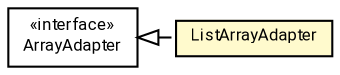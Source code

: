 #!/usr/local/bin/dot
#
# Class diagram 
# Generated by UMLGraph version R5_7_2-60-g0e99a6 (http://www.spinellis.gr/umlgraph/)
#

digraph G {
	graph [fontnames="svg"]
	edge [fontname="Roboto",fontsize=7,labelfontname="Roboto",labelfontsize=7,color="black"];
	node [fontname="Roboto",fontcolor="black",fontsize=8,shape=plaintext,margin=0,width=0,height=0];
	nodesep=0.15;
	ranksep=0.25;
	rankdir=LR;
	// de.lmu.ifi.dbs.elki.utilities.datastructures.arraylike.ArrayAdapter<T, A>
	c6418339 [label=<<table title="de.lmu.ifi.dbs.elki.utilities.datastructures.arraylike.ArrayAdapter" border="0" cellborder="1" cellspacing="0" cellpadding="2" href="ArrayAdapter.html" target="_parent">
		<tr><td><table border="0" cellspacing="0" cellpadding="1">
		<tr><td align="center" balign="center"> &#171;interface&#187; </td></tr>
		<tr><td align="center" balign="center"> <font face="Roboto">ArrayAdapter</font> </td></tr>
		</table></td></tr>
		</table>>, URL="ArrayAdapter.html"];
	// de.lmu.ifi.dbs.elki.utilities.datastructures.arraylike.ListArrayAdapter<T>
	c6418346 [label=<<table title="de.lmu.ifi.dbs.elki.utilities.datastructures.arraylike.ListArrayAdapter" border="0" cellborder="1" cellspacing="0" cellpadding="2" bgcolor="lemonChiffon" href="ListArrayAdapter.html" target="_parent">
		<tr><td><table border="0" cellspacing="0" cellpadding="1">
		<tr><td align="center" balign="center"> <font face="Roboto">ListArrayAdapter</font> </td></tr>
		</table></td></tr>
		</table>>, URL="ListArrayAdapter.html"];
	// de.lmu.ifi.dbs.elki.utilities.datastructures.arraylike.ListArrayAdapter<T> implements de.lmu.ifi.dbs.elki.utilities.datastructures.arraylike.ArrayAdapter<T, A>
	c6418339 -> c6418346 [arrowtail=empty,style=dashed,dir=back,weight=9];
}


